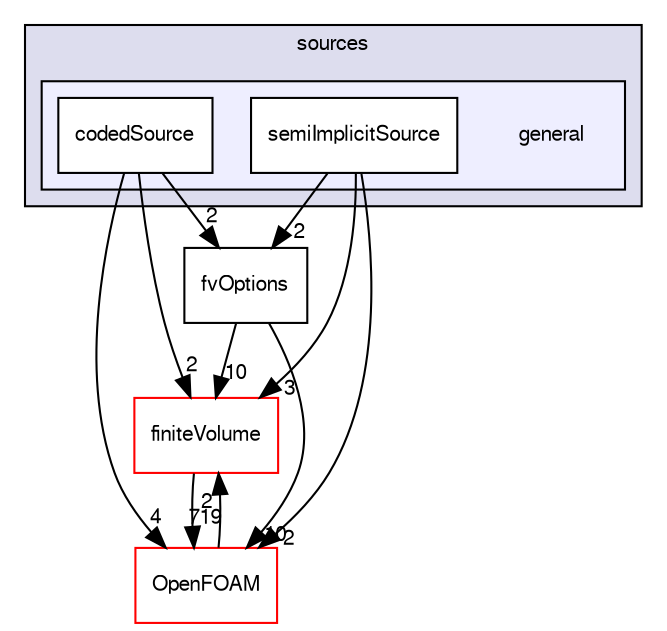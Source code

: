digraph "src/fvOptions/sources/general" {
  bgcolor=transparent;
  compound=true
  node [ fontsize="10", fontname="FreeSans"];
  edge [ labelfontsize="10", labelfontname="FreeSans"];
  subgraph clusterdir_ab5426228c8fb14cfc52c0ebfb464378 {
    graph [ bgcolor="#ddddee", pencolor="black", label="sources" fontname="FreeSans", fontsize="10", URL="dir_ab5426228c8fb14cfc52c0ebfb464378.html"]
  subgraph clusterdir_72795626a818b0414b803468c9fe69a0 {
    graph [ bgcolor="#eeeeff", pencolor="black", label="" URL="dir_72795626a818b0414b803468c9fe69a0.html"];
    dir_72795626a818b0414b803468c9fe69a0 [shape=plaintext label="general"];
    dir_143bf1c32728e888f2a8fadcc8e856ca [shape=box label="codedSource" color="black" fillcolor="white" style="filled" URL="dir_143bf1c32728e888f2a8fadcc8e856ca.html"];
    dir_6bf80c03527053062f9a69c3eb0e4df2 [shape=box label="semiImplicitSource" color="black" fillcolor="white" style="filled" URL="dir_6bf80c03527053062f9a69c3eb0e4df2.html"];
  }
  }
  dir_9bd15774b555cf7259a6fa18f99fe99b [shape=box label="finiteVolume" color="red" URL="dir_9bd15774b555cf7259a6fa18f99fe99b.html"];
  dir_c5473ff19b20e6ec4dfe5c310b3778a8 [shape=box label="OpenFOAM" color="red" URL="dir_c5473ff19b20e6ec4dfe5c310b3778a8.html"];
  dir_c16f925717b05545e65cb6863704293a [shape=box label="fvOptions" URL="dir_c16f925717b05545e65cb6863704293a.html"];
  dir_9bd15774b555cf7259a6fa18f99fe99b->dir_c5473ff19b20e6ec4dfe5c310b3778a8 [headlabel="719", labeldistance=1.5 headhref="dir_000727_001706.html"];
  dir_143bf1c32728e888f2a8fadcc8e856ca->dir_9bd15774b555cf7259a6fa18f99fe99b [headlabel="2", labeldistance=1.5 headhref="dir_001163_000727.html"];
  dir_143bf1c32728e888f2a8fadcc8e856ca->dir_c5473ff19b20e6ec4dfe5c310b3778a8 [headlabel="4", labeldistance=1.5 headhref="dir_001163_001706.html"];
  dir_143bf1c32728e888f2a8fadcc8e856ca->dir_c16f925717b05545e65cb6863704293a [headlabel="2", labeldistance=1.5 headhref="dir_001163_001142.html"];
  dir_c5473ff19b20e6ec4dfe5c310b3778a8->dir_9bd15774b555cf7259a6fa18f99fe99b [headlabel="2", labeldistance=1.5 headhref="dir_001706_000727.html"];
  dir_c16f925717b05545e65cb6863704293a->dir_9bd15774b555cf7259a6fa18f99fe99b [headlabel="10", labeldistance=1.5 headhref="dir_001142_000727.html"];
  dir_c16f925717b05545e65cb6863704293a->dir_c5473ff19b20e6ec4dfe5c310b3778a8 [headlabel="10", labeldistance=1.5 headhref="dir_001142_001706.html"];
  dir_6bf80c03527053062f9a69c3eb0e4df2->dir_9bd15774b555cf7259a6fa18f99fe99b [headlabel="3", labeldistance=1.5 headhref="dir_001164_000727.html"];
  dir_6bf80c03527053062f9a69c3eb0e4df2->dir_c5473ff19b20e6ec4dfe5c310b3778a8 [headlabel="2", labeldistance=1.5 headhref="dir_001164_001706.html"];
  dir_6bf80c03527053062f9a69c3eb0e4df2->dir_c16f925717b05545e65cb6863704293a [headlabel="2", labeldistance=1.5 headhref="dir_001164_001142.html"];
}
